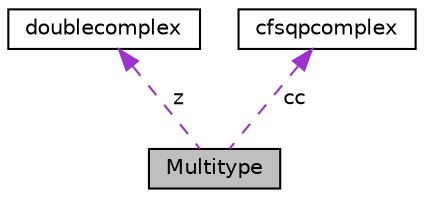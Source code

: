 digraph "Multitype"
{
  edge [fontname="Helvetica",fontsize="10",labelfontname="Helvetica",labelfontsize="10"];
  node [fontname="Helvetica",fontsize="10",shape=record];
  Node1 [label="Multitype",height=0.2,width=0.4,color="black", fillcolor="grey75", style="filled", fontcolor="black"];
  Node2 -> Node1 [dir="back",color="darkorchid3",fontsize="10",style="dashed",label=" z" ,fontname="Helvetica"];
  Node2 [label="doublecomplex",height=0.2,width=0.4,color="black", fillcolor="white", style="filled",URL="$structdoublecomplex.html"];
  Node3 -> Node1 [dir="back",color="darkorchid3",fontsize="10",style="dashed",label=" cc" ,fontname="Helvetica"];
  Node3 [label="cfsqpcomplex",height=0.2,width=0.4,color="black", fillcolor="white", style="filled",URL="$structcfsqpcomplex.html"];
}
